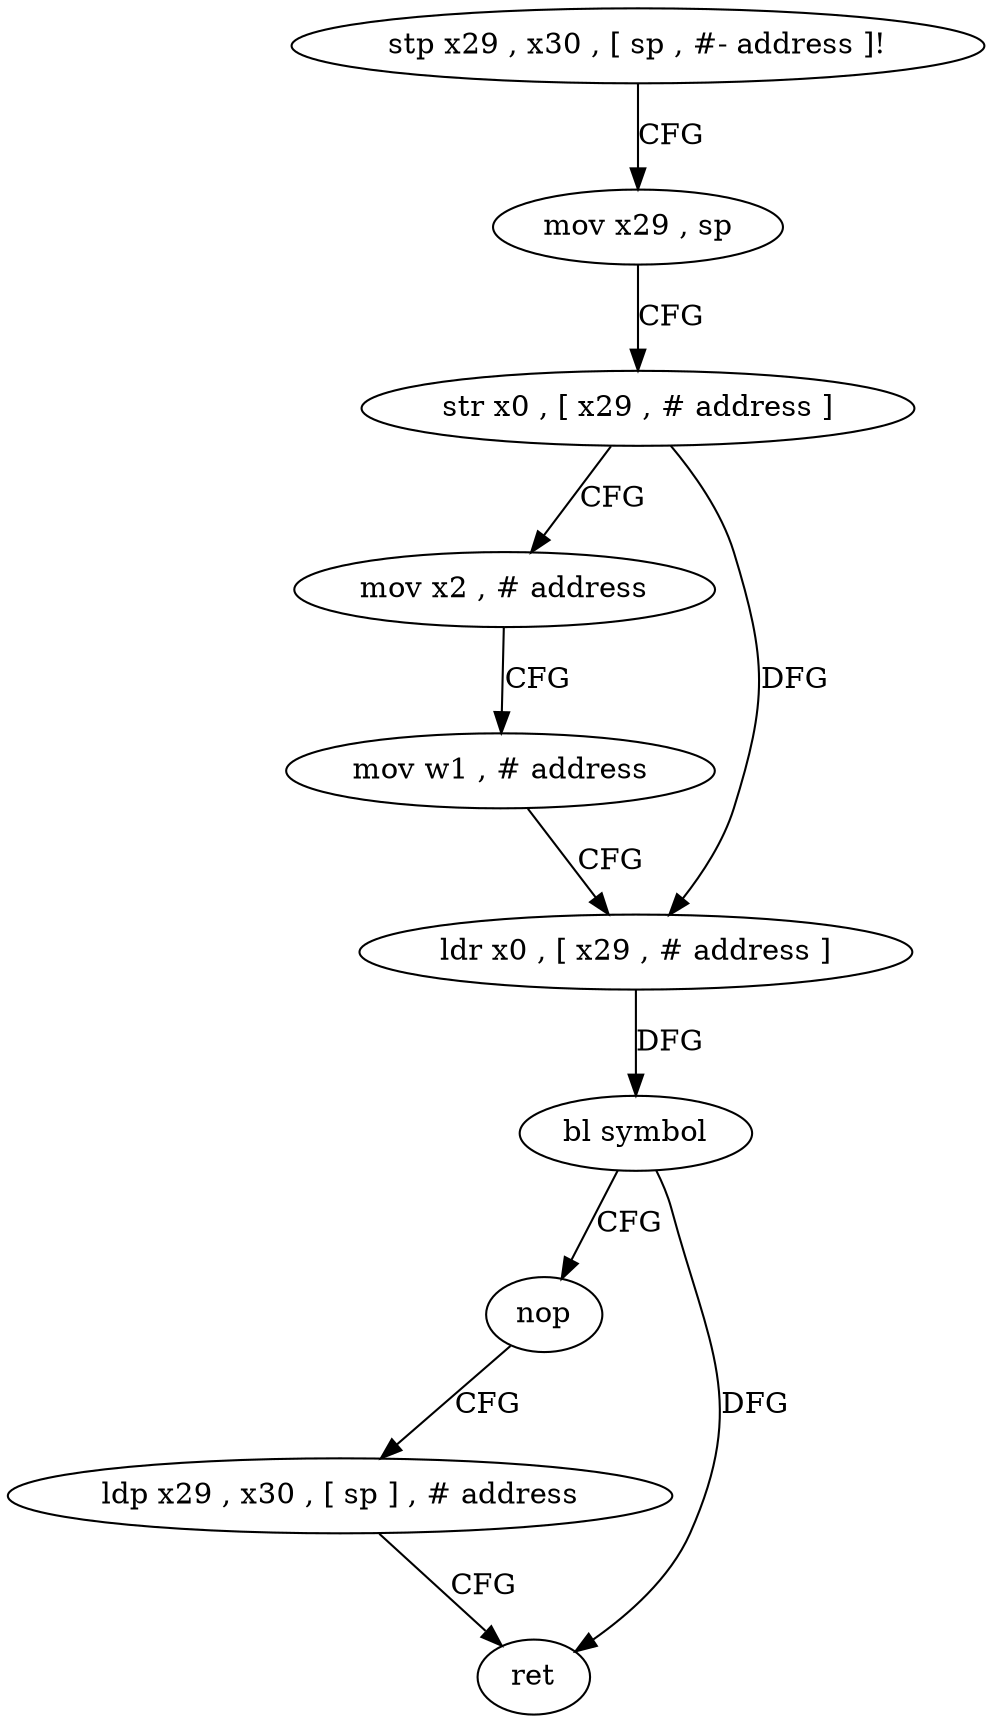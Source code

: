 digraph "func" {
"4382776" [label = "stp x29 , x30 , [ sp , #- address ]!" ]
"4382780" [label = "mov x29 , sp" ]
"4382784" [label = "str x0 , [ x29 , # address ]" ]
"4382788" [label = "mov x2 , # address" ]
"4382792" [label = "mov w1 , # address" ]
"4382796" [label = "ldr x0 , [ x29 , # address ]" ]
"4382800" [label = "bl symbol" ]
"4382804" [label = "nop" ]
"4382808" [label = "ldp x29 , x30 , [ sp ] , # address" ]
"4382812" [label = "ret" ]
"4382776" -> "4382780" [ label = "CFG" ]
"4382780" -> "4382784" [ label = "CFG" ]
"4382784" -> "4382788" [ label = "CFG" ]
"4382784" -> "4382796" [ label = "DFG" ]
"4382788" -> "4382792" [ label = "CFG" ]
"4382792" -> "4382796" [ label = "CFG" ]
"4382796" -> "4382800" [ label = "DFG" ]
"4382800" -> "4382804" [ label = "CFG" ]
"4382800" -> "4382812" [ label = "DFG" ]
"4382804" -> "4382808" [ label = "CFG" ]
"4382808" -> "4382812" [ label = "CFG" ]
}
